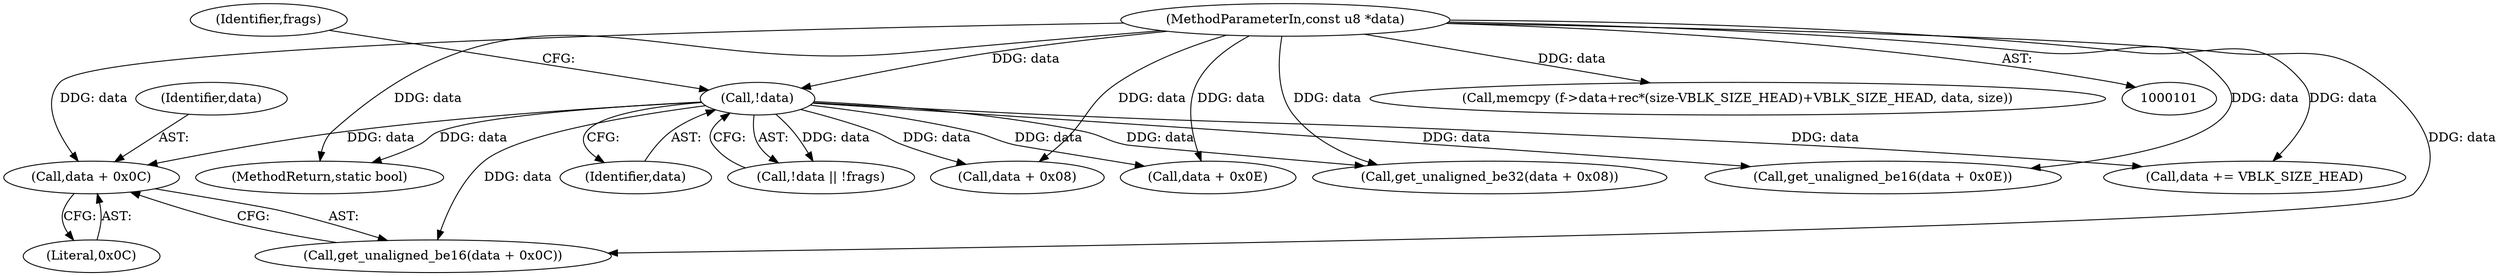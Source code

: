 digraph "0_linux_cae13fe4cc3f24820ffb990c09110626837e85d4@pointer" {
"1000137" [label="(Call,data + 0x0C)"];
"1000102" [label="(MethodParameterIn,const u8 *data)"];
"1000113" [label="(Call,!data)"];
"1000290" [label="(MethodReturn,static bool)"];
"1000138" [label="(Identifier,data)"];
"1000114" [label="(Identifier,data)"];
"1000113" [label="(Call,!data)"];
"1000102" [label="(MethodParameterIn,const u8 *data)"];
"1000130" [label="(Call,get_unaligned_be32(data + 0x08))"];
"1000274" [label="(Call,memcpy (f->data+rec*(size-VBLK_SIZE_HEAD)+VBLK_SIZE_HEAD, data, size))"];
"1000268" [label="(Call,data += VBLK_SIZE_HEAD)"];
"1000136" [label="(Call,get_unaligned_be16(data + 0x0C))"];
"1000143" [label="(Call,data + 0x0E)"];
"1000112" [label="(Call,!data || !frags)"];
"1000116" [label="(Identifier,frags)"];
"1000131" [label="(Call,data + 0x08)"];
"1000142" [label="(Call,get_unaligned_be16(data + 0x0E))"];
"1000139" [label="(Literal,0x0C)"];
"1000137" [label="(Call,data + 0x0C)"];
"1000137" -> "1000136"  [label="AST: "];
"1000137" -> "1000139"  [label="CFG: "];
"1000138" -> "1000137"  [label="AST: "];
"1000139" -> "1000137"  [label="AST: "];
"1000136" -> "1000137"  [label="CFG: "];
"1000102" -> "1000137"  [label="DDG: data"];
"1000113" -> "1000137"  [label="DDG: data"];
"1000102" -> "1000101"  [label="AST: "];
"1000102" -> "1000290"  [label="DDG: data"];
"1000102" -> "1000113"  [label="DDG: data"];
"1000102" -> "1000130"  [label="DDG: data"];
"1000102" -> "1000131"  [label="DDG: data"];
"1000102" -> "1000136"  [label="DDG: data"];
"1000102" -> "1000142"  [label="DDG: data"];
"1000102" -> "1000143"  [label="DDG: data"];
"1000102" -> "1000268"  [label="DDG: data"];
"1000102" -> "1000274"  [label="DDG: data"];
"1000113" -> "1000112"  [label="AST: "];
"1000113" -> "1000114"  [label="CFG: "];
"1000114" -> "1000113"  [label="AST: "];
"1000116" -> "1000113"  [label="CFG: "];
"1000112" -> "1000113"  [label="CFG: "];
"1000113" -> "1000290"  [label="DDG: data"];
"1000113" -> "1000112"  [label="DDG: data"];
"1000113" -> "1000130"  [label="DDG: data"];
"1000113" -> "1000131"  [label="DDG: data"];
"1000113" -> "1000136"  [label="DDG: data"];
"1000113" -> "1000142"  [label="DDG: data"];
"1000113" -> "1000143"  [label="DDG: data"];
"1000113" -> "1000268"  [label="DDG: data"];
}
